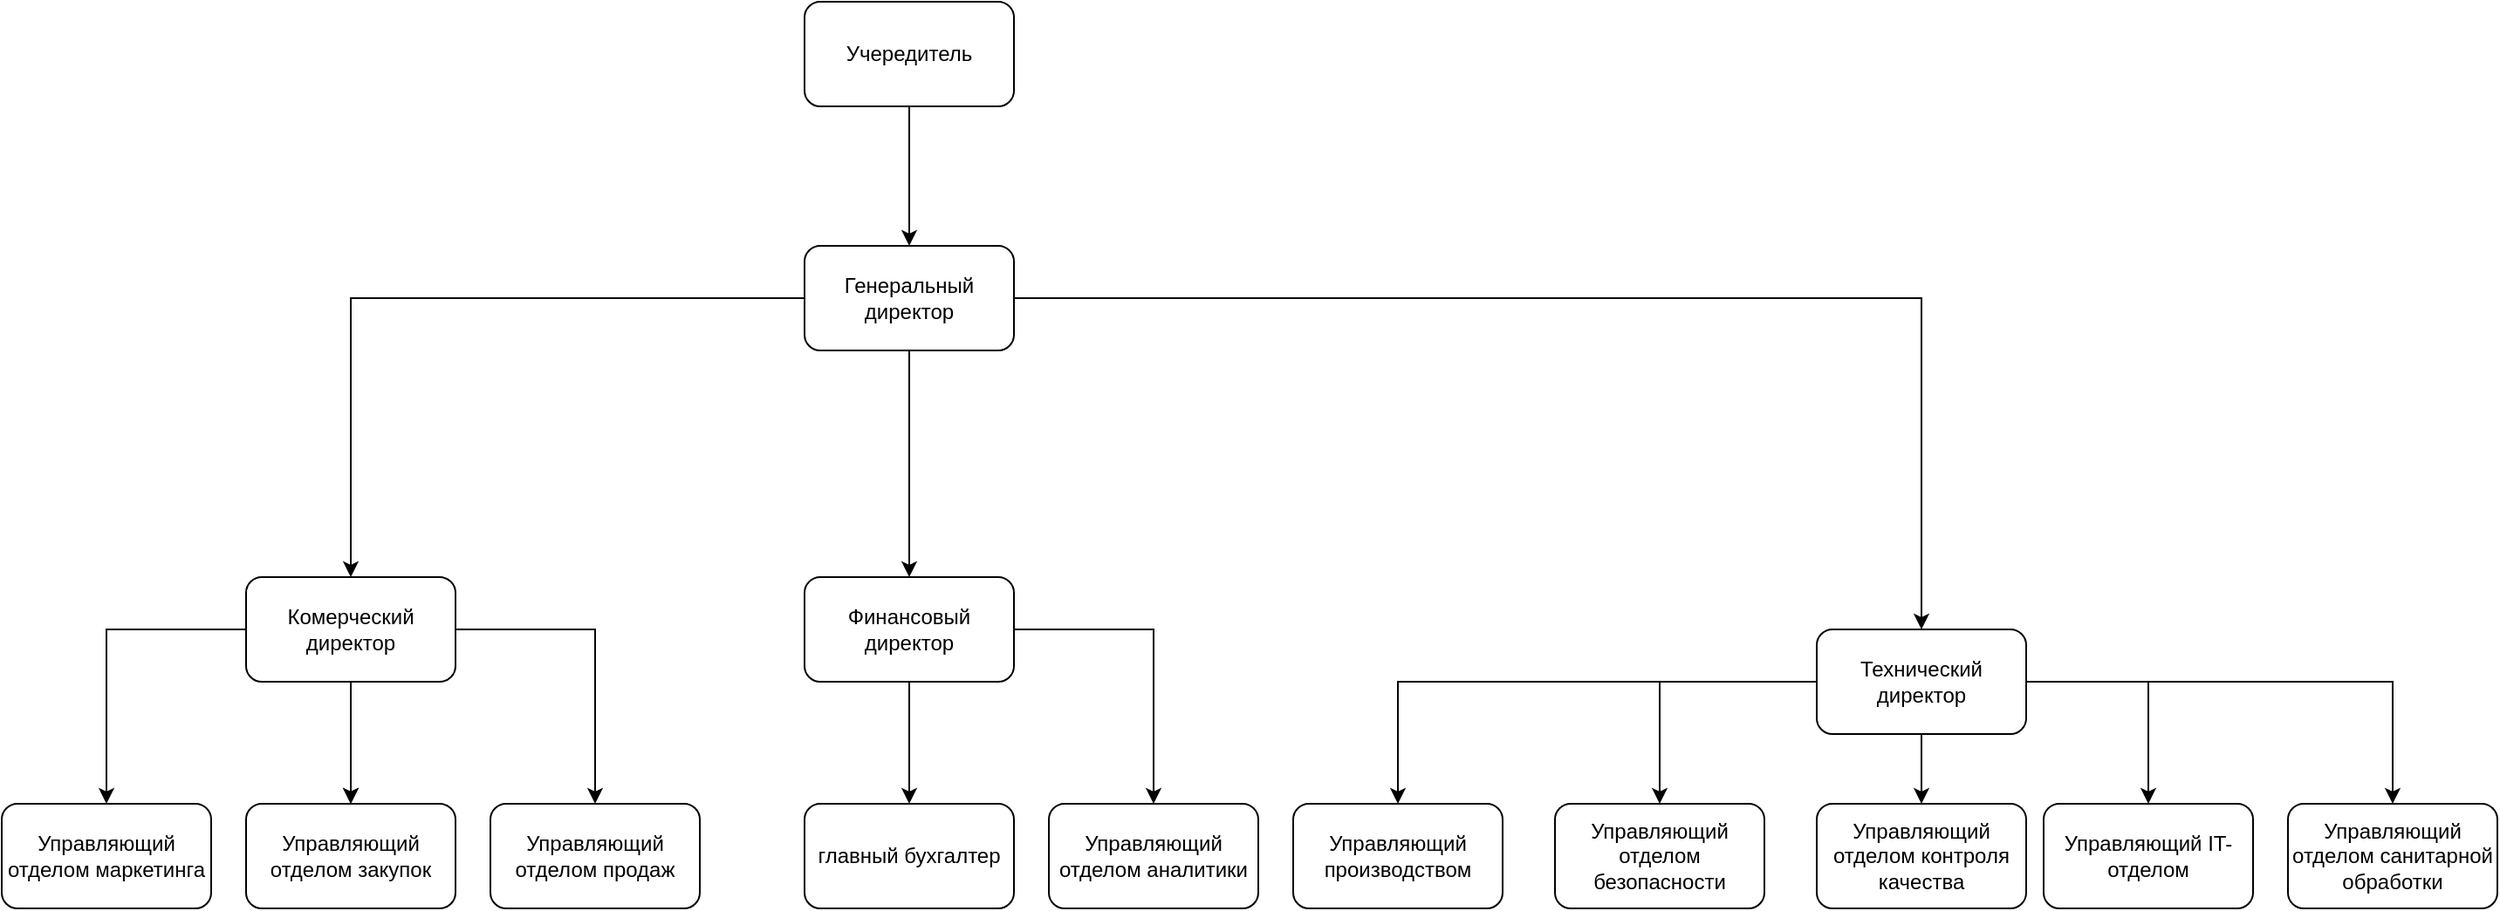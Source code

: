 <mxfile version="12.4.7" type="github"><diagram id="smVe7nufu9OyLg9eKaek" name="Page-1"><mxGraphModel dx="2130" dy="1145" grid="1" gridSize="10" guides="1" tooltips="1" connect="1" arrows="1" fold="1" page="1" pageScale="1" pageWidth="850" pageHeight="1100" math="0" shadow="0"><root><mxCell id="0"/><mxCell id="1" parent="0"/><mxCell id="RIX5nBND8osH3HIVmy9M-3" value="" style="edgeStyle=orthogonalEdgeStyle;rounded=0;orthogonalLoop=1;jettySize=auto;html=1;" edge="1" parent="1" source="RIX5nBND8osH3HIVmy9M-1" target="RIX5nBND8osH3HIVmy9M-2"><mxGeometry relative="1" as="geometry"/></mxCell><mxCell id="RIX5nBND8osH3HIVmy9M-1" value="Учередитель&lt;br&gt;" style="rounded=1;whiteSpace=wrap;html=1;" vertex="1" parent="1"><mxGeometry x="270" y="40" width="120" height="60" as="geometry"/></mxCell><mxCell id="RIX5nBND8osH3HIVmy9M-5" value="" style="edgeStyle=orthogonalEdgeStyle;rounded=0;orthogonalLoop=1;jettySize=auto;html=1;" edge="1" parent="1" source="RIX5nBND8osH3HIVmy9M-2" target="RIX5nBND8osH3HIVmy9M-4"><mxGeometry relative="1" as="geometry"/></mxCell><mxCell id="RIX5nBND8osH3HIVmy9M-18" value="" style="edgeStyle=orthogonalEdgeStyle;rounded=0;orthogonalLoop=1;jettySize=auto;html=1;" edge="1" parent="1" source="RIX5nBND8osH3HIVmy9M-2" target="RIX5nBND8osH3HIVmy9M-17"><mxGeometry relative="1" as="geometry"/></mxCell><mxCell id="RIX5nBND8osH3HIVmy9M-29" value="" style="edgeStyle=orthogonalEdgeStyle;rounded=0;orthogonalLoop=1;jettySize=auto;html=1;" edge="1" parent="1" source="RIX5nBND8osH3HIVmy9M-2" target="RIX5nBND8osH3HIVmy9M-28"><mxGeometry relative="1" as="geometry"/></mxCell><mxCell id="RIX5nBND8osH3HIVmy9M-2" value="Генеральный директор&lt;br&gt;" style="rounded=1;whiteSpace=wrap;html=1;" vertex="1" parent="1"><mxGeometry x="270" y="180" width="120" height="60" as="geometry"/></mxCell><mxCell id="RIX5nBND8osH3HIVmy9M-31" value="" style="edgeStyle=orthogonalEdgeStyle;rounded=0;orthogonalLoop=1;jettySize=auto;html=1;" edge="1" parent="1" source="RIX5nBND8osH3HIVmy9M-28" target="RIX5nBND8osH3HIVmy9M-30"><mxGeometry relative="1" as="geometry"/></mxCell><mxCell id="RIX5nBND8osH3HIVmy9M-33" value="" style="edgeStyle=orthogonalEdgeStyle;rounded=0;orthogonalLoop=1;jettySize=auto;html=1;" edge="1" parent="1" source="RIX5nBND8osH3HIVmy9M-28" target="RIX5nBND8osH3HIVmy9M-32"><mxGeometry relative="1" as="geometry"/></mxCell><mxCell id="RIX5nBND8osH3HIVmy9M-35" value="" style="edgeStyle=orthogonalEdgeStyle;rounded=0;orthogonalLoop=1;jettySize=auto;html=1;" edge="1" parent="1" source="RIX5nBND8osH3HIVmy9M-28" target="RIX5nBND8osH3HIVmy9M-34"><mxGeometry relative="1" as="geometry"/></mxCell><mxCell id="RIX5nBND8osH3HIVmy9M-37" value="" style="edgeStyle=orthogonalEdgeStyle;rounded=0;orthogonalLoop=1;jettySize=auto;html=1;" edge="1" parent="1" source="RIX5nBND8osH3HIVmy9M-28" target="RIX5nBND8osH3HIVmy9M-36"><mxGeometry relative="1" as="geometry"/></mxCell><mxCell id="RIX5nBND8osH3HIVmy9M-39" value="" style="edgeStyle=orthogonalEdgeStyle;rounded=0;orthogonalLoop=1;jettySize=auto;html=1;" edge="1" parent="1" source="RIX5nBND8osH3HIVmy9M-28" target="RIX5nBND8osH3HIVmy9M-38"><mxGeometry relative="1" as="geometry"/></mxCell><mxCell id="RIX5nBND8osH3HIVmy9M-28" value="Технический директор" style="rounded=1;whiteSpace=wrap;html=1;" vertex="1" parent="1"><mxGeometry x="850" y="400" width="120" height="60" as="geometry"/></mxCell><mxCell id="RIX5nBND8osH3HIVmy9M-38" value="Управляющий IT-отделом" style="rounded=1;whiteSpace=wrap;html=1;" vertex="1" parent="1"><mxGeometry x="980" y="500" width="120" height="60" as="geometry"/></mxCell><mxCell id="RIX5nBND8osH3HIVmy9M-36" value="Управляющий отделом санитарной обработки" style="rounded=1;whiteSpace=wrap;html=1;" vertex="1" parent="1"><mxGeometry x="1120" y="500" width="120" height="60" as="geometry"/></mxCell><mxCell id="RIX5nBND8osH3HIVmy9M-34" value="Управляющий отделом контроля качества" style="rounded=1;whiteSpace=wrap;html=1;" vertex="1" parent="1"><mxGeometry x="850" y="500" width="120" height="60" as="geometry"/></mxCell><mxCell id="RIX5nBND8osH3HIVmy9M-32" value="Управляющий отделом безопасности" style="rounded=1;whiteSpace=wrap;html=1;" vertex="1" parent="1"><mxGeometry x="700" y="500" width="120" height="60" as="geometry"/></mxCell><mxCell id="RIX5nBND8osH3HIVmy9M-30" value="Управляющий производством" style="rounded=1;whiteSpace=wrap;html=1;" vertex="1" parent="1"><mxGeometry x="550" y="500" width="120" height="60" as="geometry"/></mxCell><mxCell id="RIX5nBND8osH3HIVmy9M-22" style="edgeStyle=orthogonalEdgeStyle;rounded=0;orthogonalLoop=1;jettySize=auto;html=1;" edge="1" parent="1" source="RIX5nBND8osH3HIVmy9M-17" target="RIX5nBND8osH3HIVmy9M-21"><mxGeometry relative="1" as="geometry"/></mxCell><mxCell id="RIX5nBND8osH3HIVmy9M-24" style="edgeStyle=orthogonalEdgeStyle;rounded=0;orthogonalLoop=1;jettySize=auto;html=1;" edge="1" parent="1" source="RIX5nBND8osH3HIVmy9M-17" target="RIX5nBND8osH3HIVmy9M-23"><mxGeometry relative="1" as="geometry"/></mxCell><mxCell id="RIX5nBND8osH3HIVmy9M-17" value="Финансовый директор" style="rounded=1;whiteSpace=wrap;html=1;" vertex="1" parent="1"><mxGeometry x="270" y="370" width="120" height="60" as="geometry"/></mxCell><mxCell id="RIX5nBND8osH3HIVmy9M-9" value="" style="edgeStyle=orthogonalEdgeStyle;rounded=0;orthogonalLoop=1;jettySize=auto;html=1;" edge="1" parent="1" source="RIX5nBND8osH3HIVmy9M-4" target="RIX5nBND8osH3HIVmy9M-8"><mxGeometry relative="1" as="geometry"/></mxCell><mxCell id="RIX5nBND8osH3HIVmy9M-15" value="" style="edgeStyle=orthogonalEdgeStyle;rounded=0;orthogonalLoop=1;jettySize=auto;html=1;" edge="1" parent="1" source="RIX5nBND8osH3HIVmy9M-4" target="RIX5nBND8osH3HIVmy9M-14"><mxGeometry relative="1" as="geometry"/></mxCell><mxCell id="RIX5nBND8osH3HIVmy9M-27" value="" style="edgeStyle=orthogonalEdgeStyle;rounded=0;orthogonalLoop=1;jettySize=auto;html=1;" edge="1" parent="1" source="RIX5nBND8osH3HIVmy9M-4" target="RIX5nBND8osH3HIVmy9M-26"><mxGeometry relative="1" as="geometry"/></mxCell><mxCell id="RIX5nBND8osH3HIVmy9M-4" value="Комерческий директор" style="rounded=1;whiteSpace=wrap;html=1;" vertex="1" parent="1"><mxGeometry x="-50" y="370" width="120" height="60" as="geometry"/></mxCell><mxCell id="RIX5nBND8osH3HIVmy9M-26" value="Управляющий отделом продаж" style="rounded=1;whiteSpace=wrap;html=1;" vertex="1" parent="1"><mxGeometry x="90" y="500" width="120" height="60" as="geometry"/></mxCell><mxCell id="RIX5nBND8osH3HIVmy9M-8" value="Управляющий отделом маркетинга" style="rounded=1;whiteSpace=wrap;html=1;" vertex="1" parent="1"><mxGeometry x="-190" y="500" width="120" height="60" as="geometry"/></mxCell><mxCell id="RIX5nBND8osH3HIVmy9M-14" value="Управляющий отделом закупок" style="rounded=1;whiteSpace=wrap;html=1;" vertex="1" parent="1"><mxGeometry x="-50" y="500" width="120" height="60" as="geometry"/></mxCell><mxCell id="RIX5nBND8osH3HIVmy9M-16" value="" style="edgeStyle=orthogonalEdgeStyle;rounded=0;orthogonalLoop=1;jettySize=auto;html=1;" edge="1" parent="1" source="RIX5nBND8osH3HIVmy9M-4" target="RIX5nBND8osH3HIVmy9M-14"><mxGeometry relative="1" as="geometry"><mxPoint x="70" y="400" as="sourcePoint"/><mxPoint x="380" y="580" as="targetPoint"/></mxGeometry></mxCell><mxCell id="RIX5nBND8osH3HIVmy9M-21" value="главный бухгалтер" style="rounded=1;whiteSpace=wrap;html=1;" vertex="1" parent="1"><mxGeometry x="270" y="500" width="120" height="60" as="geometry"/></mxCell><mxCell id="RIX5nBND8osH3HIVmy9M-23" value="Управляющий отделом аналитики" style="rounded=1;whiteSpace=wrap;html=1;" vertex="1" parent="1"><mxGeometry x="410" y="500" width="120" height="60" as="geometry"/></mxCell></root></mxGraphModel></diagram></mxfile>
